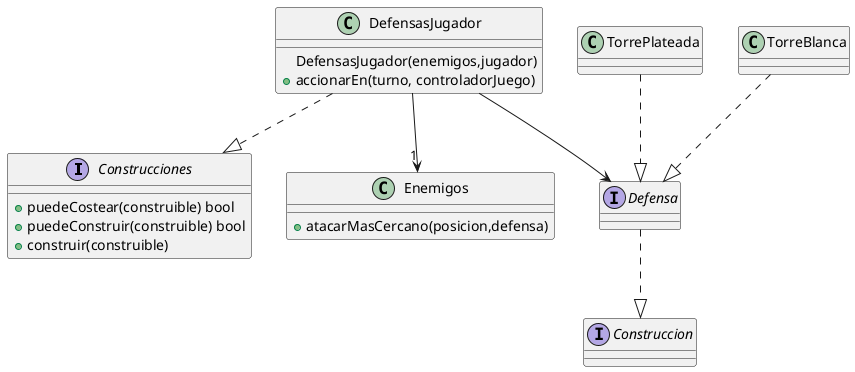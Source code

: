 @startuml

interface Construcciones{
    + puedeCostear(construible) bool
    + puedeConstruir(construible) bool
    + construir(construible)
}
interface Construccion{

}

interface Defensa{

}

class TorrePlateada
class TorreBlanca

TorreBlanca ..|> Defensa
TorrePlateada ..|> Defensa

Defensa ..|> Construccion


class Enemigos{
    + atacarMasCercano(posicion,defensa)
}

class DefensasJugador{
    DefensasJugador(enemigos,jugador)
    +accionarEn(turno, controladorJuego)
}

DefensasJugador ..|> Construcciones
DefensasJugador --> Defensa



DefensasJugador-->"1" Enemigos


@enduml